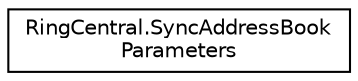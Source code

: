 digraph "Graphical Class Hierarchy"
{
 // LATEX_PDF_SIZE
  edge [fontname="Helvetica",fontsize="10",labelfontname="Helvetica",labelfontsize="10"];
  node [fontname="Helvetica",fontsize="10",shape=record];
  rankdir="LR";
  Node0 [label="RingCentral.SyncAddressBook\lParameters",height=0.2,width=0.4,color="black", fillcolor="white", style="filled",URL="$classRingCentral_1_1SyncAddressBookParameters.html",tooltip="Query parameters for operation syncAddressBook"];
}

